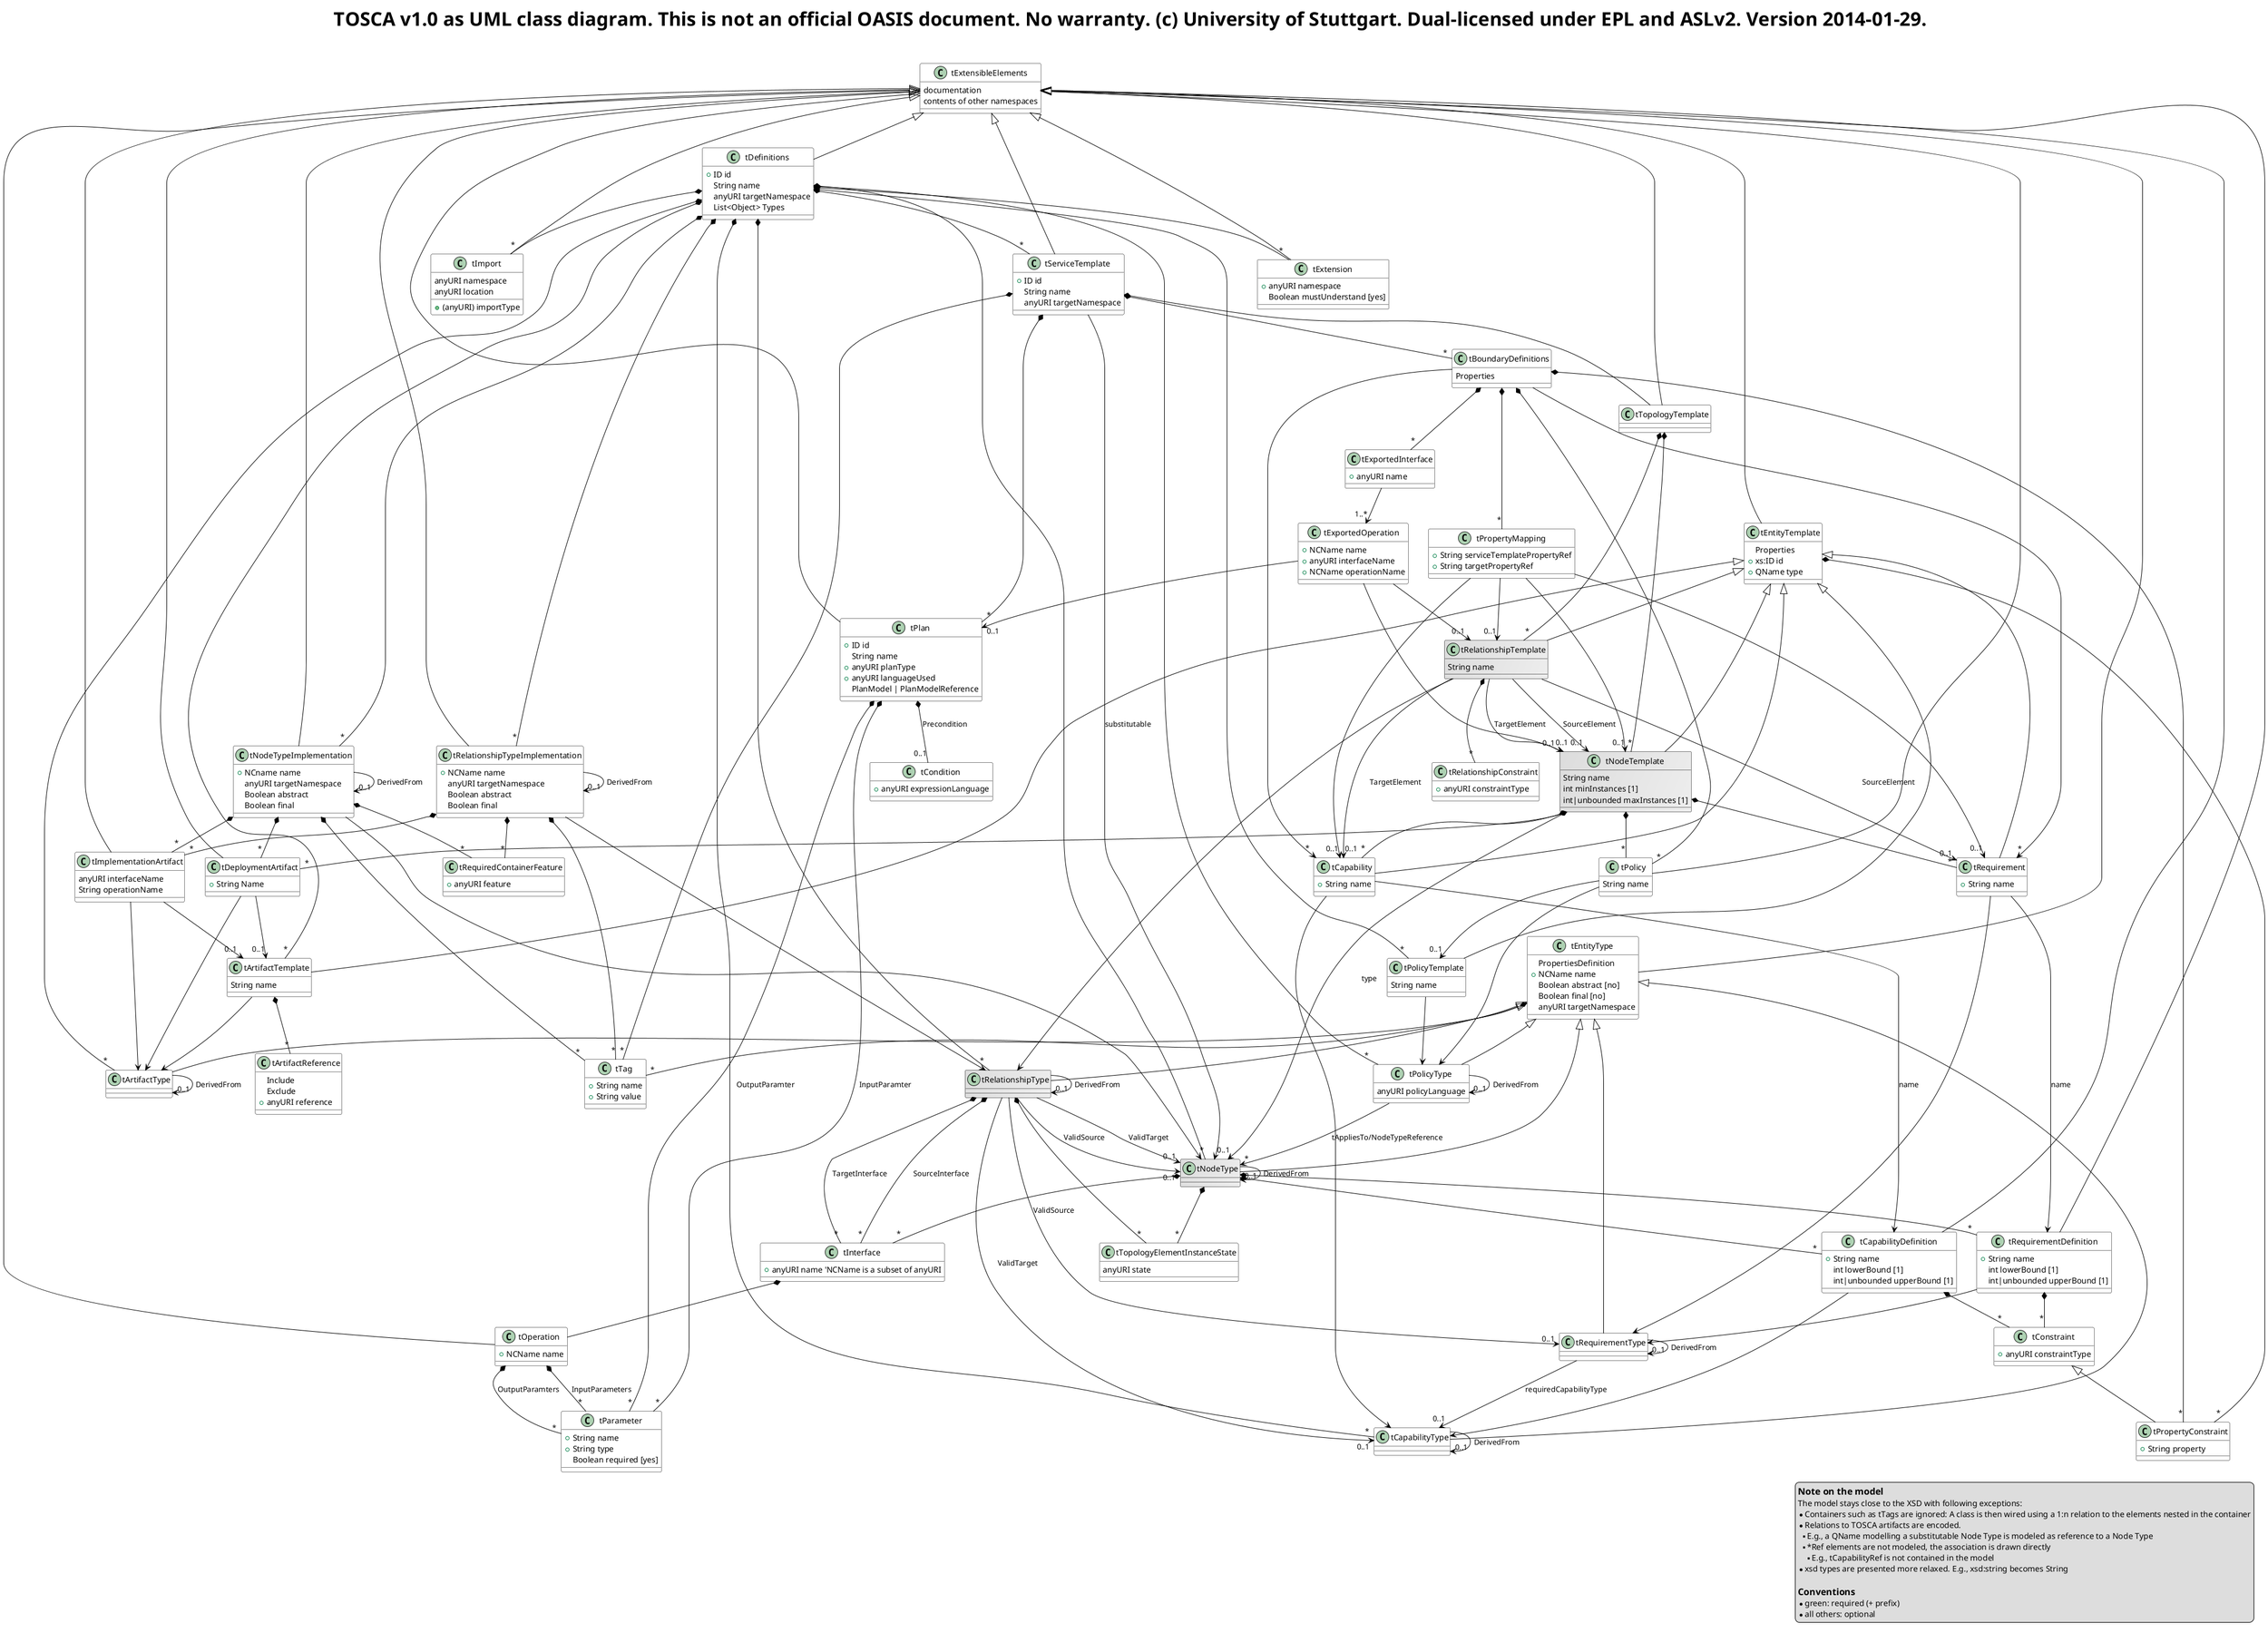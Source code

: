 /*******************************************************************************
 * Copyright (c) 2013-2014 Contributors to the Eclipse Foundation
 *
 * See the NOTICE file(s) distributed with this work for additional
 * information regarding copyright ownership.
 *
 * This program and the accompanying materials are made available under the
 * terms of the Eclipse Public License 2.0 which is available at
 * http://www.eclipse.org/legal/epl-2.0, or the Apache Software License 2.0
 * which is available at https://www.apache.org/licenses/LICENSE-2.0.
 *
 * SPDX-License-Identifier: EPL-2.0 OR Apache-2.0
 *******************************************************************************/


This model describes the XSD of TOSCA-v1.0.xsd as released by TOSCA v1.0 cos01.
URL: http://docs.oasis-open.org/tosca/TOSCA/v1.0/os/schemas/TOSCA-v1.0.xsd
Specification: http://docs.oasis-open.org/tosca/TOSCA/v1.0/TOSCA-v1.0.html

@startuml

'skinparam monochrome true
'Chooses LightGray as background color
'We're better off with manual setting

skinparam class {
	BackgroundColor White
	ArrowColor Black
	BorderColor Black
	LegendBackgroundColor White
}

skinparam stereotypeCBackgroundColor LightGray

skinparam noteBackgroundColor White
skinparam noteBorderColor Black

'required for SVG
skinparam defaultFontName sans-serif


Title <size:33>TOSCA v1.0 as UML class diagram. This is not an official OASIS document. No warranty. (c) University of Stuttgart. Dual-licensed under EPL and ASLv2. Version 2014-01-29.

legend right
== Note on the model
The model stays close to the XSD with following exceptions:
* Containers such as tTags are ignored: A class is then wired using a 1:n relation to the elements nested in the container
* Relations to TOSCA artifacts are encoded.
** E.g., a QName modelling a substitutable Node Type is modeled as reference to a Node Type
** *Ref elements are not modeled, the association is drawn directly
*** E.g., tCapabilityRef is not contained in the model
* xsd types are presented more relaxed. E.g., xsd:string becomes String

== Conventions
* green: required (+ prefix)
* all others: optional
endlegend



'OS line 19
class tExtensibleElements {
  documentation
  contents of other namespaces
}

'OS line 26
tExtensibleElements <|-- tImport
class tImport {
  anyURI namespace
  anyURI location
  +(anyURI) importType
}

'OS line 42
tExtensibleElements <|-- tDefinitions
class tDefinitions {
  +ID id
  String name
  anyURI targetNamespace
  List<Object> Types
}
tDefinitions *-- "*" tExtension
tDefinitions *-- "*" tImport

'OS line 61
tDefinitions *-- "*" tServiceTemplate
tDefinitions *-- "*" tNodeType
tDefinitions *-- "*" tNodeTypeImplementation
tDefinitions *-- "*" tRelationshipType
tDefinitions *-- "*" tRelationshipTypeImplementation
tDefinitions *-- "*" tCapabilityType
tDefinitions *-- "*" tArtifactType
tDefinitions *-- "*" tArtifactTemplate
tDefinitions *-- "*" tPolicyType
tDefinitions *-- "*" tPolicyTemplate

'OS line 81
tExtensibleElements <|-- tServiceTemplate
class tServiceTemplate {
  +ID id
  String name
  anyURI targetNamespace
}
tServiceTemplate *-- "*" tTag
tServiceTemplate *-- "*" tBoundaryDefinitions
tServiceTemplate *-- tTopologyTemplate
tServiceTemplate *-- "*" tPlan
tServiceTemplate --> "0..1" tNodeType : substitutable

'OS line 102
class tTag {
  +String name
  +String value
}

'OS line 106
class tBoundaryDefinitions {
  Properties
}
tBoundaryDefinitions *-- "*" tPropertyMapping
tBoundaryDefinitions *-- "*" tPropertyConstraint
tBoundaryDefinitions --> "*" tRequirement
tBoundaryDefinitions --> "*" tCapability
tBoundaryDefinitions *-- "*" tPolicy
tBoundaryDefinitions *-- "*" tExportedInterface

'OS line 159
class tPropertyMapping {
 +String serviceTemplatePropertyRef
 +String targetPropertyRef
}
tPropertyMapping --> "0..1" tNodeTemplate
tPropertyMapping --> "0..1" tRelationshipTemplate
tPropertyMapping --> "0..1" tRequirement
tPropertyMapping --> "0..1" tCapability

'OS lines 164 to 171 define tRequiermentRef and tCapabilityRef
'to enable referencing requirements and capabilities
'We directly point to the elements

'OS line 172
abstract class tEntityType
tExtensibleElements <|-- tEntityType
class tEntityType {
'  DerivedFrom is rendered as self-association in all subclasses
'  DerivedFrom
  PropertiesDefinition
  +NCName name
  Boolean abstract [no]
  Boolean final [no]
  anyURI targetNamespace
}
tEntityType *-- "*" tTag

'OS line 196
abstract class tEntityTemplate
tExtensibleElements <|-- tEntityTemplate
class tEntityTemplate {
  Properties
  +xs:ID id
  +QName type
}
tEntityTemplate *-- "*" tPropertyConstraint

'OS line 219
tEntityTemplate <|-- tNodeTemplate
class tNodeTemplate #DDDDDD/EEEEEE {
  String name
  int minInstances [1]
  int|unbounded maxInstances [1]
}
tNodeTemplate *-- "*" tRequirement
tNodeTemplate *-- "*" tCapability
tNodeTemplate *-- "*" tPolicy
tNodeTemplate *-- "*" tDeploymentArtifact
'due to the subclassing of tEntityTemplate
'There, the type attribute references the parent class
tNodeTemplate --> tNodeType : type

'OS line 268
tExtensibleElements <|-- tTopologyTemplate
class tTopologyTemplate
'no attributes exist
tTopologyTemplate *-- "*" tNodeTemplate
tTopologyTemplate *-- "*" tRelationshipTemplate

'OS line 278
tEntityType <|-- tRelationshipType
class tRelationshipType #DDDDDD/EEEEEE
'no attributes
'InstanceStates
tRelationshipType *-- "*" tTopologyElementInstanceState
'SourceInterfaces
tRelationshipType *-- "*" tInterface : SourceInterface
'TargetInterfaces 
tRelationshipType *-- "*" tInterface : TargetInterface
'ValidSource
tRelationshipType --> "0..1" tNodeType : ValidSource
tRelationshipType --> "0..1" tRequirementType : ValidSource
'ValidTarget
tRelationshipType --> "0..1" tNodeType : ValidTarget
tRelationshipType --> "0..1" tCapabilityType : ValidTarget
'DerivedFrom
tRelationshipType --> "0..1" tRelationshipType : DerivedFrom


'OS line 311
tExtensibleElements <|-- tRelationshipTypeImplementation
class tRelationshipTypeImplementation {
   +NCName name
   anyURI targetNamespace
   Boolean abstract
   Boolean final
}
tRelationshipTypeImplementation --> tRelationshipType
tRelationshipTypeImplementation *-- "*" tTag
tRelationshipTypeImplementation --> "0..1" tRelationshipTypeImplementation : DerivedFrom
tRelationshipTypeImplementation *-- "*" tRequiredContainerFeature
tRelationshipTypeImplementation *-- "*" tImplementationArtifact

'OS line 332
tEntityTemplate <|-- tRelationshipTemplate
class tRelationshipTemplate #DDDDDD/EEEEEE {
  String name
}
'SourceElement
tRelationshipTemplate --> "0..1" tNodeTemplate : SourceElement
tRelationshipTemplate --> "0..1" tRequirement : SourceElement
'TargetElement
tRelationshipTemplate --> "0..1" tNodeTemplate : TargetElement
tRelationshipTemplate --> "0..1" tCapability : TargetElement
'
tRelationshipTemplate *-- "*" tRelationshipConstraint
'due to the subclassing of tEntityTemplate
tRelationshipTemplate --> tRelationshipType

'OS line 349
'not modeled as t, but directly nested in tRelationshipTemplate
'We model it as t to be consistent with the other definitions
class tRelationshipConstraint {
  +anyURI constraintType
}

'OS line 365
tEntityType <|-- tNodeType
class tNodeType #DDDDDD/EEEEEE
'No new attributes
'
tNodeType *-- "*" tRequirementDefinition
tNodeType *-- "*" tCapabilityDefinition
tNodeType *-- "*" tTopologyElementInstanceState
tNodeType *-- "*" tInterface
'DerivedFrom
tNodeType --> "0..1" tNodeType : DerivedFrom

'OS line 395
tExtensibleElements <|-- tNodeTypeImplementation
class tNodeTypeImplementation {
  +NCname name
  anyURI targetNamespace
  Boolean abstract
  Boolean final
}
tNodeTypeImplementation --> tNodeType
tNodeTypeImplementation *-- "*" tTag
tNodeTypeImplementation --> "0..1" tNodeTypeImplementation : DerivedFrom
tNodeTypeImplementation *-- "*" tRequiredContainerFeature
tNodeTypeImplementation *-- "*" tDeploymentArtifact
tNodeTypeImplementation *-- "*" tImplementationArtifact

'OS line 417
tEntityType <|-- tRequirementType
class tRequirementType
tRequirementType --> "0..1" tCapabilityType : requiredCapabilityType
'DerivedFrom
tRequirementType --> "0..1" tRequirementType : DerivedFrom

'OS line 424
tExtensibleElements <|-- tRequirementDefinition
class tRequirementDefinition {
  +String name
  int lowerBound [1]
  int|unbounded upperBound [1]
}
tRequirementDefinition *-- "*" tConstraint
tRequirementDefinition --> tRequirementType

'OS line 458
tEntityTemplate <|-- tRequirement
class tRequirement {
  +String name
}
'"name" is also used to point to tRequirementDefinition
tRequirement --> tRequirementDefinition : name
'due to the subclassing of tEntityTemplate
tRequirement --> tRequirementType

'OS line 465
tEntityType <|-- tCapabilityType
'DerivedFrom
tCapabilityType --> "0..1" tCapabilityType : DerivedFrom

'OS line 470
tExtensibleElements <|-- tCapabilityDefinition
class tCapabilityDefinition {
  +String name
  int lowerBound [1]
  int|unbounded upperBound [1]
}
tCapabilityDefinition *-- "*" tConstraint
tCapabilityDefinition --> tCapabilityType

'OS line 504
tEntityTemplate <|-- tCapability
class tCapability {
  +String name
}
'"name" is also used to point to tCapabilityDefinition
tCapability --> tCapabilityDefinition : name
'due to the subclassing of tEntityTemplate
tCapability --> tCapabilityType

'OS line 511
tEntityType <|-- tArtifactType
tArtifactType --> "0..1" tArtifactType : DerivedFrom

'OS line 516
tEntityTemplate <|-- tArtifactTemplate
'PDF line 2607
class tArtifactTemplate {
  String name
}
tArtifactTemplate *-- "*" tArtifactReference
'due to the subclassing of tEntityTemplate
tArtifactTemplate --> tArtifactType

'OS line 537
tExtensibleElements <|-- tDeploymentArtifact
class tDeploymentArtifact {
  +String Name
}
tDeploymentArtifact --> tArtifactType
tDeploymentArtifact --> "0..1" tArtifactTemplate

'OS line 557
tExtensibleElements <|-- tImplementationArtifact
class tImplementationArtifact {
  anyURI interfaceName
  String operationName
}
tImplementationArtifact --> tArtifactType
tImplementationArtifact --> "0..1" tArtifactTemplate

'OS line 573
tExtensibleElements <|-- tPlan
class tPlan {
  +ID id
  String name
  +anyURI planType
  +anyURI languageUsed
  PlanModel | PlanModelReference
}
tPlan *-- "0..1" tCondition : Precondition
tPlan *-- "*" tParameter : InputParamter
tPlan *-- "*" tParameter : OutputParamter

'OS line 614
tEntityType <|-- tPolicyType
class tPolicyType {
  anyURI policyLanguage
}
'AppliesTo/NodeTypeReference: CS02 line 631
tPolicyType --> "*" tNodeType : tAppliesTo/NodeTypeReference
'DerivedFrom
tPolicyType --> "0..1" tPolicyType : DerivedFrom

'OS line 624
tEntityTemplate <|-- tPolicyTemplate
class tPolicyTemplate {
  String name
}
'due to inheritance of tEntityTemplate
tPolicyTemplate --> tPolicyType

'OS line 640
tExtensibleElements <|-- tPolicy
class tPolicy {
  String name
}
tPolicy --> tPolicyType
tPolicy --> "0..1" tPolicyTemplate

'OS line 649
class tConstraint {
  +anyURI constraintType
}

'OS line 655
tConstraint <|-- tPropertyConstraint
class tPropertyConstraint {
  +String property
}

'OS line 671
tExtensibleElements <|-- tExtension
class tExtension {
  +anyURI namespace
  Boolean mustUnderstand [yes]
}

'OS line 679
class tParameter {
  +String name
  +String type
  Boolean required [yes]
}

'OS line 684
class tInterface {
  +anyURI name 'NCName is a subset of anyURI
}
tInterface *-- tOperation

'OS line 690
class tExportedInterface {
  +anyURI name
}
tExportedInterface --> "1..*" tExportedOperation

'OS line 696
tExtensibleElements <|-- tOperation
class tOperation {
  +NCName name
}
tOperation *-- "*" tParameter : InputParameters
tOperation *-- "*" tParameter : OutputParamters

'OS line 719
class tExportedOperation {
  +NCName name
  +anyURI interfaceName
  +NCName operationName
}
tExportedOperation --> "0..1" tNodeTemplate
tExportedOperation --> "0..1" tRelationshipTemplate
tExportedOperation --> "0..1" tPlan


'OS line 743
class tCondition {
  +anyURI expressionLanguage
}

'OS line 751
'tTopologyElementInstanceState does not exist directly, but to be consistent with the others, we introduce it
class tTopologyElementInstanceState {
  anyURI state
}

'OS line 758
class tArtifactReference {
  Include
  Exclude
  +anyURI reference
}

'OS line 773
class tRequiredContainerFeature {
  +anyURI feature
}
@enduml
